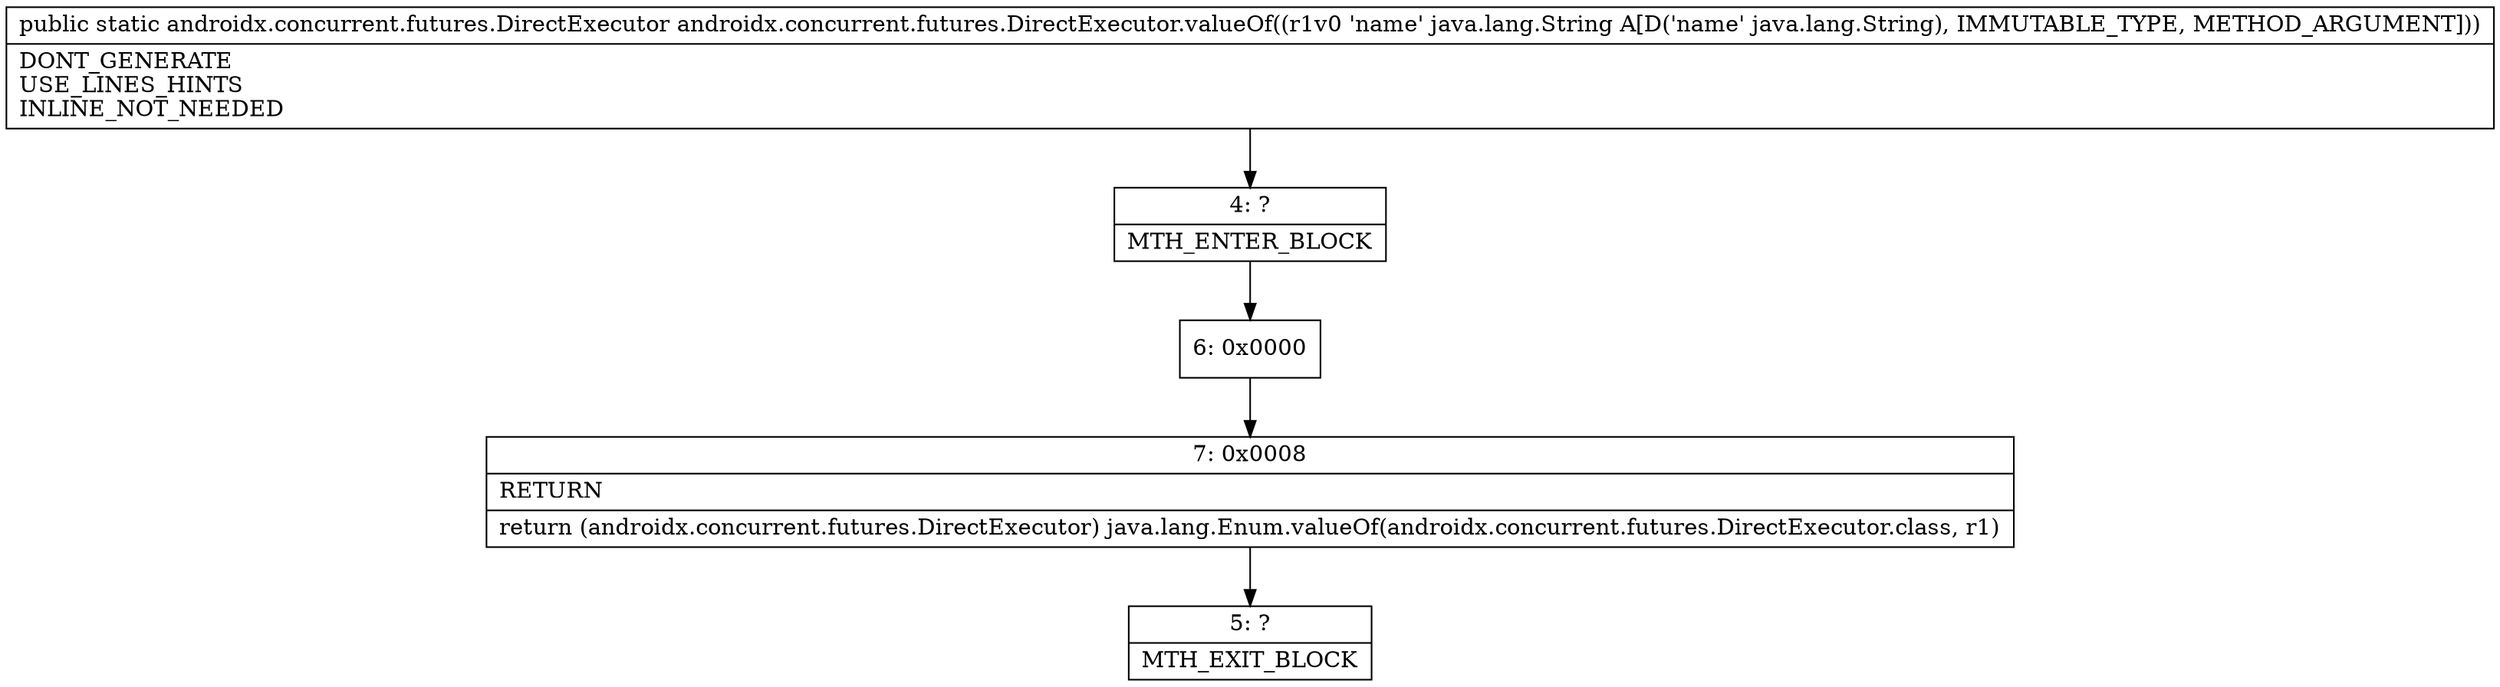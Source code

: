 digraph "CFG forandroidx.concurrent.futures.DirectExecutor.valueOf(Ljava\/lang\/String;)Landroidx\/concurrent\/futures\/DirectExecutor;" {
Node_4 [shape=record,label="{4\:\ ?|MTH_ENTER_BLOCK\l}"];
Node_6 [shape=record,label="{6\:\ 0x0000}"];
Node_7 [shape=record,label="{7\:\ 0x0008|RETURN\l|return (androidx.concurrent.futures.DirectExecutor) java.lang.Enum.valueOf(androidx.concurrent.futures.DirectExecutor.class, r1)\l}"];
Node_5 [shape=record,label="{5\:\ ?|MTH_EXIT_BLOCK\l}"];
MethodNode[shape=record,label="{public static androidx.concurrent.futures.DirectExecutor androidx.concurrent.futures.DirectExecutor.valueOf((r1v0 'name' java.lang.String A[D('name' java.lang.String), IMMUTABLE_TYPE, METHOD_ARGUMENT]))  | DONT_GENERATE\lUSE_LINES_HINTS\lINLINE_NOT_NEEDED\l}"];
MethodNode -> Node_4;Node_4 -> Node_6;
Node_6 -> Node_7;
Node_7 -> Node_5;
}

